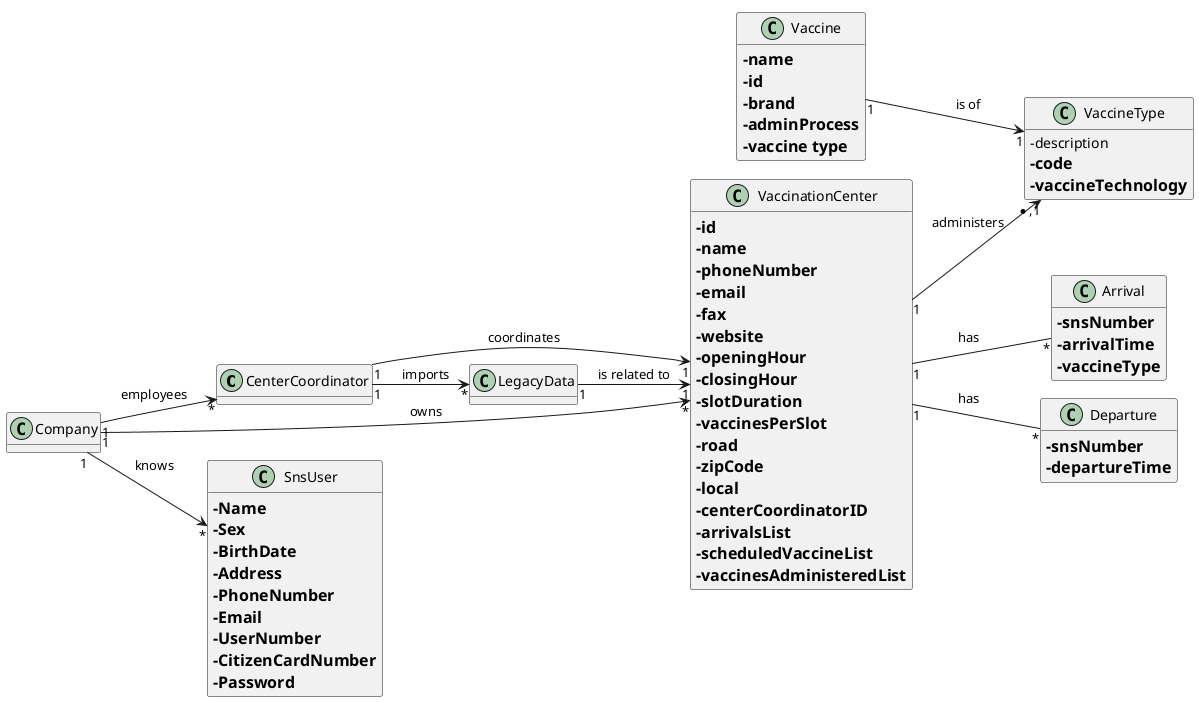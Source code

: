 @startuml
!pragma layout smetana

hide methods
left to right direction
skinparam classAttributeIconSize 0


class CenterCoordinator


class VaccinationCenter {
==-id
==-name
==-phoneNumber
==-email
==-fax
==-website
==-openingHour
==-closingHour
==-slotDuration
==-vaccinesPerSlot
==-road
==-zipCode
==-local
==-centerCoordinatorID
==-arrivalsList
==-scheduledVaccineList
==-vaccinesAdministeredList
}

class SnsUser {
==-Name
==-Sex
==-BirthDate
==-Address
==-PhoneNumber
==-Email
==-UserNumber
==-CitizenCardNumber
==-Password
}


class VaccineType{
-description
==-code
==-vaccineTechnology
}

class Vaccine {
==-name
==-id
==-brand
==-adminProcess
==-vaccine type
}

class Arrival {
==-snsNumber
==-arrivalTime
==-vaccineType
}

class Departure {
==-snsNumber
==-departureTime
}


VaccinationCenter "1" -- "*" Arrival : has >
VaccinationCenter "1" -- "*" Departure : has >
CenterCoordinator "1" --> "*" LegacyData: imports
LegacyData "1" --> "1" VaccinationCenter: is related to
CenterCoordinator "1" --> "1" VaccinationCenter : coordinates >
VaccinationCenter "1" --> "*,1" VaccineType: administers >
Vaccine "1" --> "1" VaccineType : is of >
Company "1" --> "*" VaccinationCenter : owns >
Company "1" --> "*" CenterCoordinator : employees >
Company "1" --> "*" SnsUser : knows >


@enduml